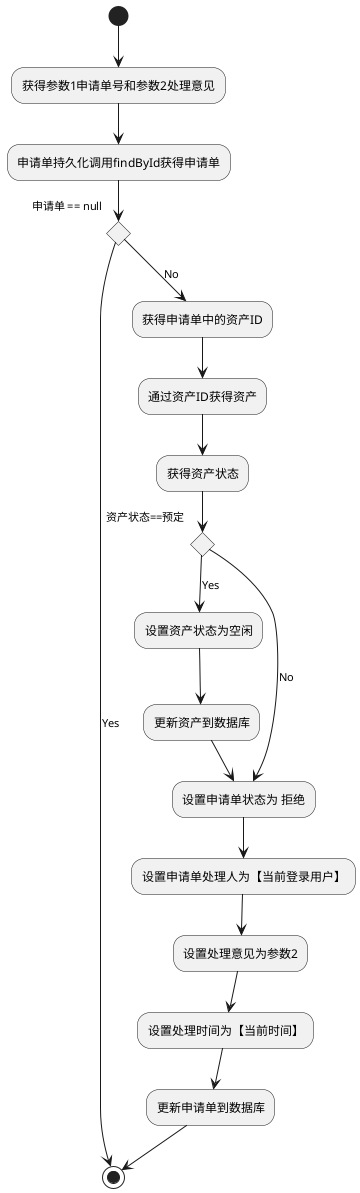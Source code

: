 @startuml
(*)  --> "获得参数1申请单号和参数2处理意见"
--> "申请单持久化调用findById获得申请单"
If "申请单 == null" then
-->[Yes] (*)
Else
Endif
--> [No] "获得申请单中的资产ID"
--> "通过资产ID获得资产"
--> "获得资产状态"
If "资产状态==预定" then
--> [Yes] "设置资产状态为空闲"
--> "更新资产到数据库"
-->"设置申请单状态为 拒绝"
Else
Endif
-->[No]"设置申请单状态为 拒绝"
--> "设置申请单处理人为【当前登录用户】"
--> "设置处理意见为参数2"
--> "设置处理时间为【当前时间】"
--> "更新申请单到数据库"
-->(*)
@enduml
